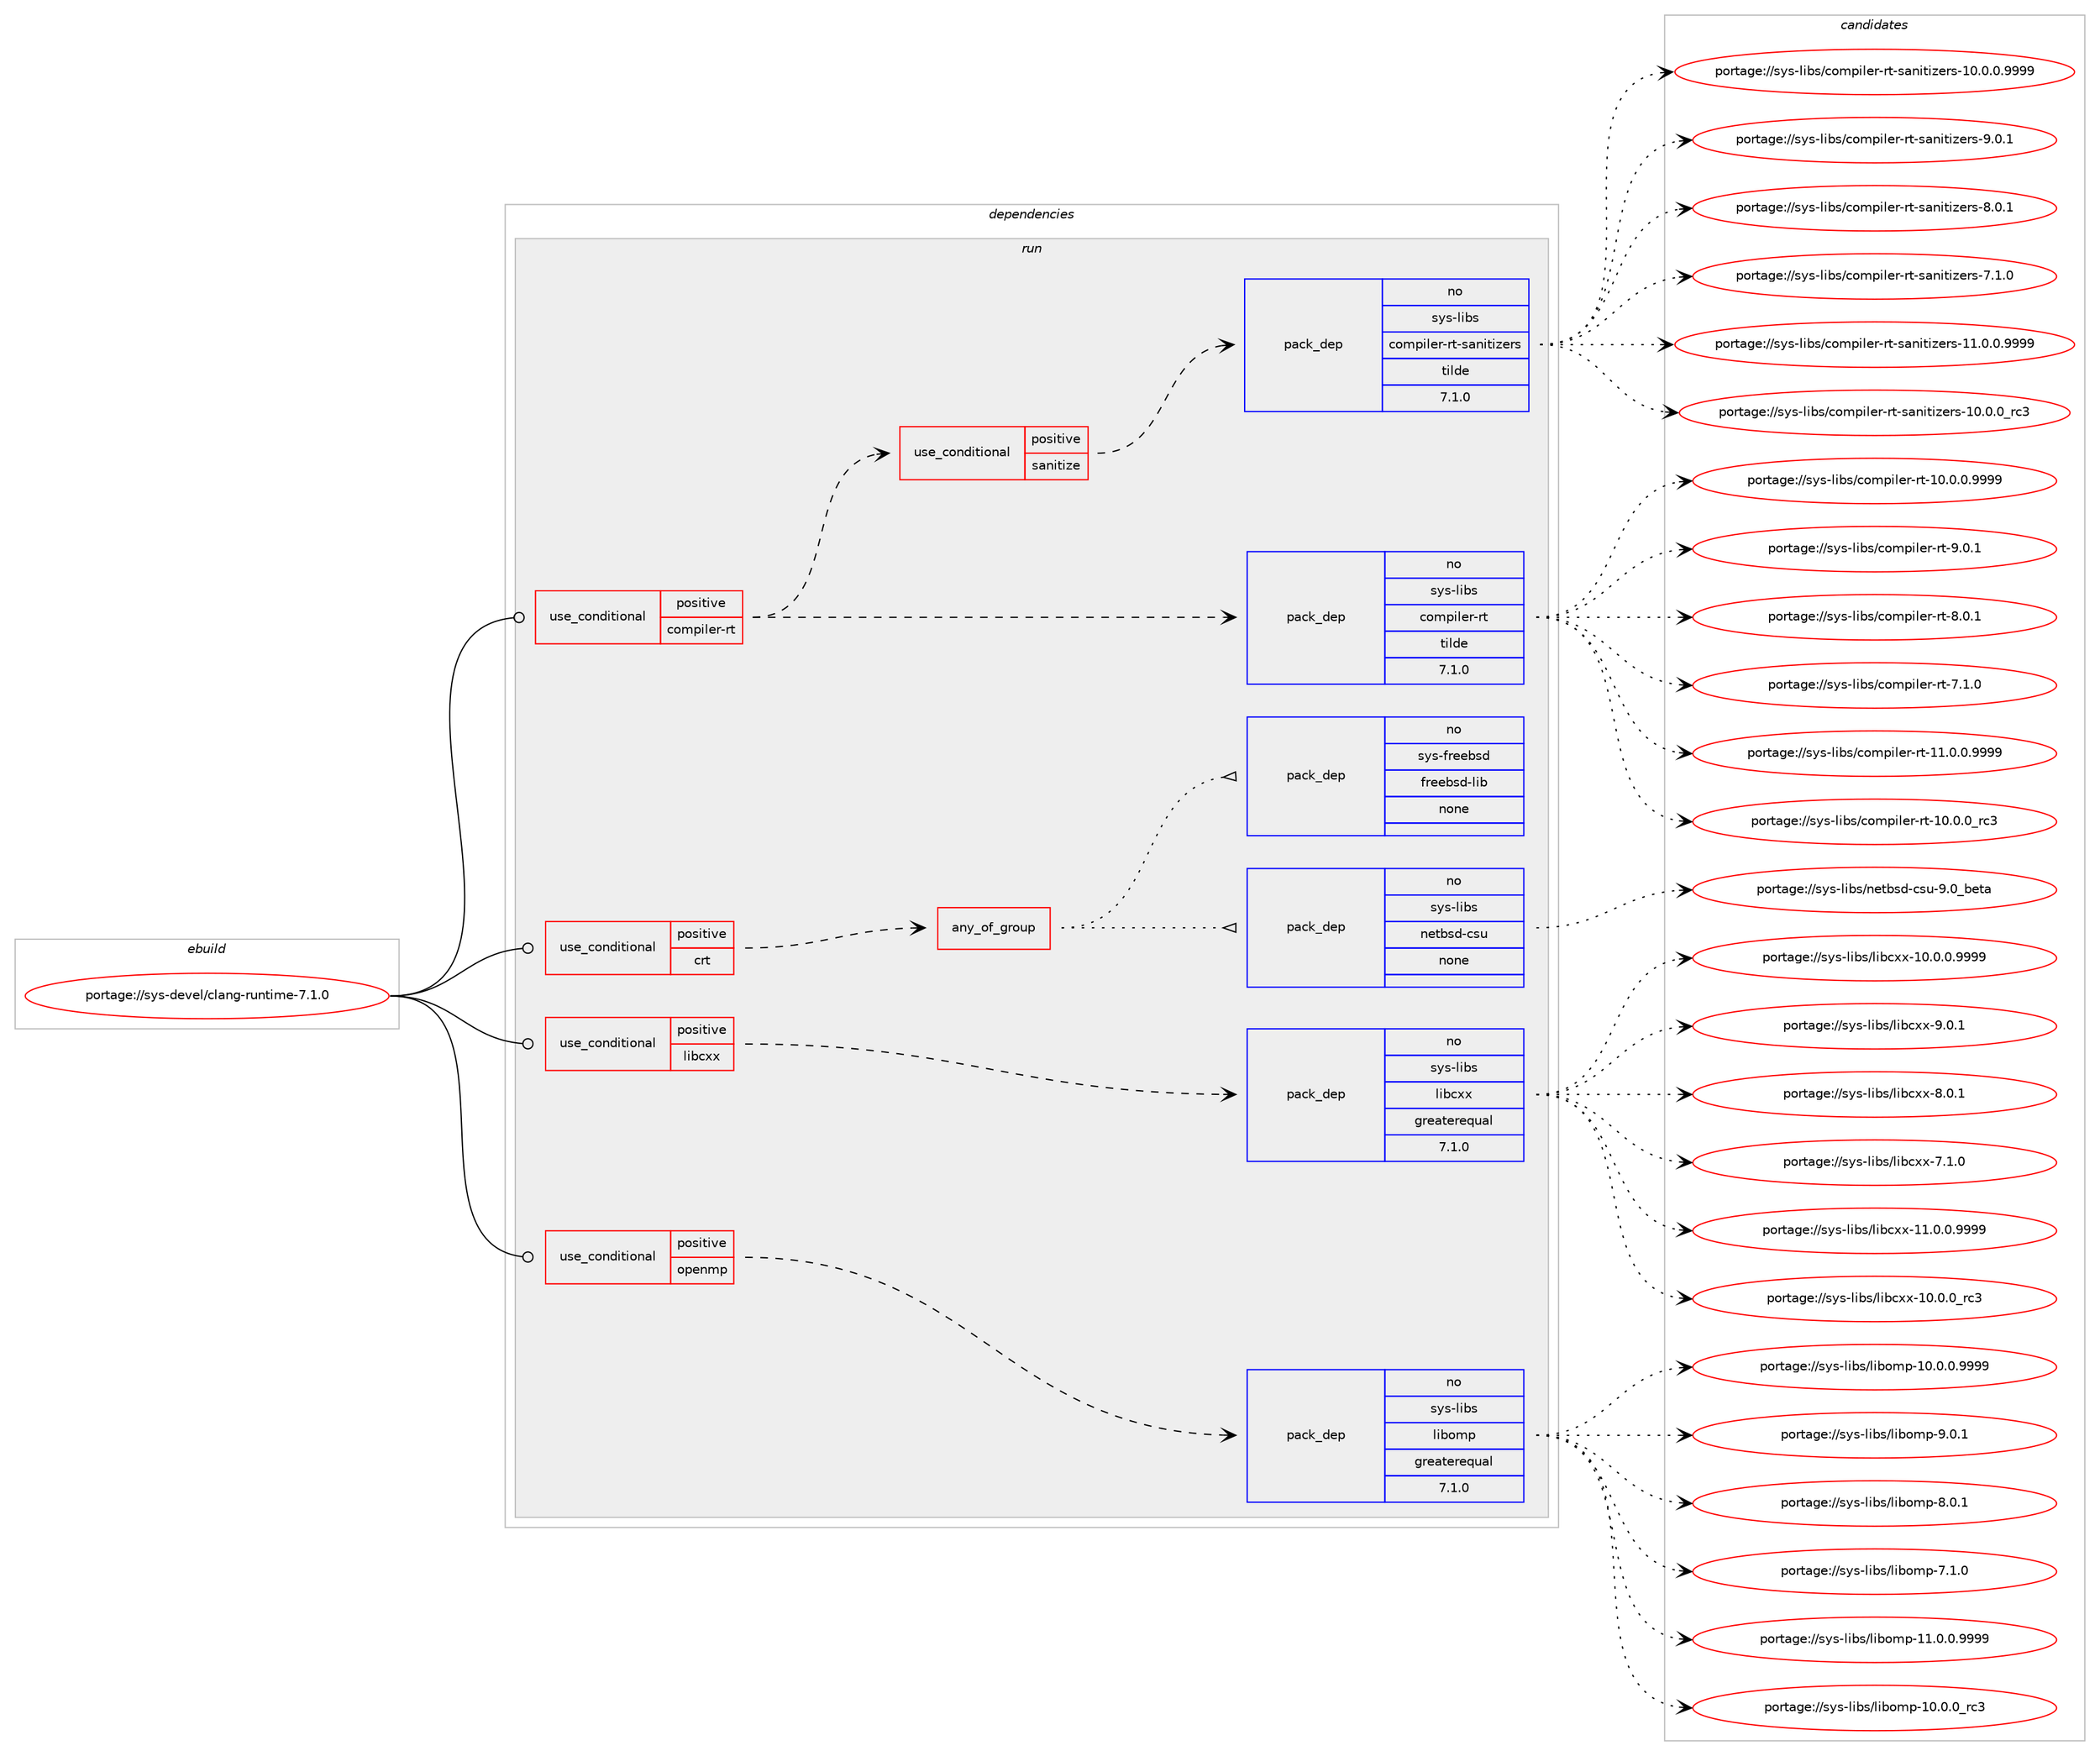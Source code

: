 digraph prolog {

# *************
# Graph options
# *************

newrank=true;
concentrate=true;
compound=true;
graph [rankdir=LR,fontname=Helvetica,fontsize=10,ranksep=1.5];#, ranksep=2.5, nodesep=0.2];
edge  [arrowhead=vee];
node  [fontname=Helvetica,fontsize=10];

# **********
# The ebuild
# **********

subgraph cluster_leftcol {
color=gray;
rank=same;
label=<<i>ebuild</i>>;
id [label="portage://sys-devel/clang-runtime-7.1.0", color=red, width=4, href="../sys-devel/clang-runtime-7.1.0.svg"];
}

# ****************
# The dependencies
# ****************

subgraph cluster_midcol {
color=gray;
label=<<i>dependencies</i>>;
subgraph cluster_compile {
fillcolor="#eeeeee";
style=filled;
label=<<i>compile</i>>;
}
subgraph cluster_compileandrun {
fillcolor="#eeeeee";
style=filled;
label=<<i>compile and run</i>>;
}
subgraph cluster_run {
fillcolor="#eeeeee";
style=filled;
label=<<i>run</i>>;
subgraph cond4282 {
dependency25561 [label=<<TABLE BORDER="0" CELLBORDER="1" CELLSPACING="0" CELLPADDING="4"><TR><TD ROWSPAN="3" CELLPADDING="10">use_conditional</TD></TR><TR><TD>positive</TD></TR><TR><TD>compiler-rt</TD></TR></TABLE>>, shape=none, color=red];
subgraph pack20641 {
dependency25562 [label=<<TABLE BORDER="0" CELLBORDER="1" CELLSPACING="0" CELLPADDING="4" WIDTH="220"><TR><TD ROWSPAN="6" CELLPADDING="30">pack_dep</TD></TR><TR><TD WIDTH="110">no</TD></TR><TR><TD>sys-libs</TD></TR><TR><TD>compiler-rt</TD></TR><TR><TD>tilde</TD></TR><TR><TD>7.1.0</TD></TR></TABLE>>, shape=none, color=blue];
}
dependency25561:e -> dependency25562:w [weight=20,style="dashed",arrowhead="vee"];
subgraph cond4283 {
dependency25563 [label=<<TABLE BORDER="0" CELLBORDER="1" CELLSPACING="0" CELLPADDING="4"><TR><TD ROWSPAN="3" CELLPADDING="10">use_conditional</TD></TR><TR><TD>positive</TD></TR><TR><TD>sanitize</TD></TR></TABLE>>, shape=none, color=red];
subgraph pack20642 {
dependency25564 [label=<<TABLE BORDER="0" CELLBORDER="1" CELLSPACING="0" CELLPADDING="4" WIDTH="220"><TR><TD ROWSPAN="6" CELLPADDING="30">pack_dep</TD></TR><TR><TD WIDTH="110">no</TD></TR><TR><TD>sys-libs</TD></TR><TR><TD>compiler-rt-sanitizers</TD></TR><TR><TD>tilde</TD></TR><TR><TD>7.1.0</TD></TR></TABLE>>, shape=none, color=blue];
}
dependency25563:e -> dependency25564:w [weight=20,style="dashed",arrowhead="vee"];
}
dependency25561:e -> dependency25563:w [weight=20,style="dashed",arrowhead="vee"];
}
id:e -> dependency25561:w [weight=20,style="solid",arrowhead="odot"];
subgraph cond4284 {
dependency25565 [label=<<TABLE BORDER="0" CELLBORDER="1" CELLSPACING="0" CELLPADDING="4"><TR><TD ROWSPAN="3" CELLPADDING="10">use_conditional</TD></TR><TR><TD>positive</TD></TR><TR><TD>crt</TD></TR></TABLE>>, shape=none, color=red];
subgraph any636 {
dependency25566 [label=<<TABLE BORDER="0" CELLBORDER="1" CELLSPACING="0" CELLPADDING="4"><TR><TD CELLPADDING="10">any_of_group</TD></TR></TABLE>>, shape=none, color=red];subgraph pack20643 {
dependency25567 [label=<<TABLE BORDER="0" CELLBORDER="1" CELLSPACING="0" CELLPADDING="4" WIDTH="220"><TR><TD ROWSPAN="6" CELLPADDING="30">pack_dep</TD></TR><TR><TD WIDTH="110">no</TD></TR><TR><TD>sys-libs</TD></TR><TR><TD>netbsd-csu</TD></TR><TR><TD>none</TD></TR><TR><TD></TD></TR></TABLE>>, shape=none, color=blue];
}
dependency25566:e -> dependency25567:w [weight=20,style="dotted",arrowhead="oinv"];
subgraph pack20644 {
dependency25568 [label=<<TABLE BORDER="0" CELLBORDER="1" CELLSPACING="0" CELLPADDING="4" WIDTH="220"><TR><TD ROWSPAN="6" CELLPADDING="30">pack_dep</TD></TR><TR><TD WIDTH="110">no</TD></TR><TR><TD>sys-freebsd</TD></TR><TR><TD>freebsd-lib</TD></TR><TR><TD>none</TD></TR><TR><TD></TD></TR></TABLE>>, shape=none, color=blue];
}
dependency25566:e -> dependency25568:w [weight=20,style="dotted",arrowhead="oinv"];
}
dependency25565:e -> dependency25566:w [weight=20,style="dashed",arrowhead="vee"];
}
id:e -> dependency25565:w [weight=20,style="solid",arrowhead="odot"];
subgraph cond4285 {
dependency25569 [label=<<TABLE BORDER="0" CELLBORDER="1" CELLSPACING="0" CELLPADDING="4"><TR><TD ROWSPAN="3" CELLPADDING="10">use_conditional</TD></TR><TR><TD>positive</TD></TR><TR><TD>libcxx</TD></TR></TABLE>>, shape=none, color=red];
subgraph pack20645 {
dependency25570 [label=<<TABLE BORDER="0" CELLBORDER="1" CELLSPACING="0" CELLPADDING="4" WIDTH="220"><TR><TD ROWSPAN="6" CELLPADDING="30">pack_dep</TD></TR><TR><TD WIDTH="110">no</TD></TR><TR><TD>sys-libs</TD></TR><TR><TD>libcxx</TD></TR><TR><TD>greaterequal</TD></TR><TR><TD>7.1.0</TD></TR></TABLE>>, shape=none, color=blue];
}
dependency25569:e -> dependency25570:w [weight=20,style="dashed",arrowhead="vee"];
}
id:e -> dependency25569:w [weight=20,style="solid",arrowhead="odot"];
subgraph cond4286 {
dependency25571 [label=<<TABLE BORDER="0" CELLBORDER="1" CELLSPACING="0" CELLPADDING="4"><TR><TD ROWSPAN="3" CELLPADDING="10">use_conditional</TD></TR><TR><TD>positive</TD></TR><TR><TD>openmp</TD></TR></TABLE>>, shape=none, color=red];
subgraph pack20646 {
dependency25572 [label=<<TABLE BORDER="0" CELLBORDER="1" CELLSPACING="0" CELLPADDING="4" WIDTH="220"><TR><TD ROWSPAN="6" CELLPADDING="30">pack_dep</TD></TR><TR><TD WIDTH="110">no</TD></TR><TR><TD>sys-libs</TD></TR><TR><TD>libomp</TD></TR><TR><TD>greaterequal</TD></TR><TR><TD>7.1.0</TD></TR></TABLE>>, shape=none, color=blue];
}
dependency25571:e -> dependency25572:w [weight=20,style="dashed",arrowhead="vee"];
}
id:e -> dependency25571:w [weight=20,style="solid",arrowhead="odot"];
}
}

# **************
# The candidates
# **************

subgraph cluster_choices {
rank=same;
color=gray;
label=<<i>candidates</i>>;

subgraph choice20641 {
color=black;
nodesep=1;
choice1151211154510810598115479911110911210510810111445114116455746484649 [label="portage://sys-libs/compiler-rt-9.0.1", color=red, width=4,href="../sys-libs/compiler-rt-9.0.1.svg"];
choice1151211154510810598115479911110911210510810111445114116455646484649 [label="portage://sys-libs/compiler-rt-8.0.1", color=red, width=4,href="../sys-libs/compiler-rt-8.0.1.svg"];
choice1151211154510810598115479911110911210510810111445114116455546494648 [label="portage://sys-libs/compiler-rt-7.1.0", color=red, width=4,href="../sys-libs/compiler-rt-7.1.0.svg"];
choice1151211154510810598115479911110911210510810111445114116454949464846484657575757 [label="portage://sys-libs/compiler-rt-11.0.0.9999", color=red, width=4,href="../sys-libs/compiler-rt-11.0.0.9999.svg"];
choice115121115451081059811547991111091121051081011144511411645494846484648951149951 [label="portage://sys-libs/compiler-rt-10.0.0_rc3", color=red, width=4,href="../sys-libs/compiler-rt-10.0.0_rc3.svg"];
choice1151211154510810598115479911110911210510810111445114116454948464846484657575757 [label="portage://sys-libs/compiler-rt-10.0.0.9999", color=red, width=4,href="../sys-libs/compiler-rt-10.0.0.9999.svg"];
dependency25562:e -> choice1151211154510810598115479911110911210510810111445114116455746484649:w [style=dotted,weight="100"];
dependency25562:e -> choice1151211154510810598115479911110911210510810111445114116455646484649:w [style=dotted,weight="100"];
dependency25562:e -> choice1151211154510810598115479911110911210510810111445114116455546494648:w [style=dotted,weight="100"];
dependency25562:e -> choice1151211154510810598115479911110911210510810111445114116454949464846484657575757:w [style=dotted,weight="100"];
dependency25562:e -> choice115121115451081059811547991111091121051081011144511411645494846484648951149951:w [style=dotted,weight="100"];
dependency25562:e -> choice1151211154510810598115479911110911210510810111445114116454948464846484657575757:w [style=dotted,weight="100"];
}
subgraph choice20642 {
color=black;
nodesep=1;
choice11512111545108105981154799111109112105108101114451141164511597110105116105122101114115455746484649 [label="portage://sys-libs/compiler-rt-sanitizers-9.0.1", color=red, width=4,href="../sys-libs/compiler-rt-sanitizers-9.0.1.svg"];
choice11512111545108105981154799111109112105108101114451141164511597110105116105122101114115455646484649 [label="portage://sys-libs/compiler-rt-sanitizers-8.0.1", color=red, width=4,href="../sys-libs/compiler-rt-sanitizers-8.0.1.svg"];
choice11512111545108105981154799111109112105108101114451141164511597110105116105122101114115455546494648 [label="portage://sys-libs/compiler-rt-sanitizers-7.1.0", color=red, width=4,href="../sys-libs/compiler-rt-sanitizers-7.1.0.svg"];
choice11512111545108105981154799111109112105108101114451141164511597110105116105122101114115454949464846484657575757 [label="portage://sys-libs/compiler-rt-sanitizers-11.0.0.9999", color=red, width=4,href="../sys-libs/compiler-rt-sanitizers-11.0.0.9999.svg"];
choice1151211154510810598115479911110911210510810111445114116451159711010511610512210111411545494846484648951149951 [label="portage://sys-libs/compiler-rt-sanitizers-10.0.0_rc3", color=red, width=4,href="../sys-libs/compiler-rt-sanitizers-10.0.0_rc3.svg"];
choice11512111545108105981154799111109112105108101114451141164511597110105116105122101114115454948464846484657575757 [label="portage://sys-libs/compiler-rt-sanitizers-10.0.0.9999", color=red, width=4,href="../sys-libs/compiler-rt-sanitizers-10.0.0.9999.svg"];
dependency25564:e -> choice11512111545108105981154799111109112105108101114451141164511597110105116105122101114115455746484649:w [style=dotted,weight="100"];
dependency25564:e -> choice11512111545108105981154799111109112105108101114451141164511597110105116105122101114115455646484649:w [style=dotted,weight="100"];
dependency25564:e -> choice11512111545108105981154799111109112105108101114451141164511597110105116105122101114115455546494648:w [style=dotted,weight="100"];
dependency25564:e -> choice11512111545108105981154799111109112105108101114451141164511597110105116105122101114115454949464846484657575757:w [style=dotted,weight="100"];
dependency25564:e -> choice1151211154510810598115479911110911210510810111445114116451159711010511610512210111411545494846484648951149951:w [style=dotted,weight="100"];
dependency25564:e -> choice11512111545108105981154799111109112105108101114451141164511597110105116105122101114115454948464846484657575757:w [style=dotted,weight="100"];
}
subgraph choice20643 {
color=black;
nodesep=1;
choice11512111545108105981154711010111698115100459911511745574648959810111697 [label="portage://sys-libs/netbsd-csu-9.0_beta", color=red, width=4,href="../sys-libs/netbsd-csu-9.0_beta.svg"];
dependency25567:e -> choice11512111545108105981154711010111698115100459911511745574648959810111697:w [style=dotted,weight="100"];
}
subgraph choice20644 {
color=black;
nodesep=1;
}
subgraph choice20645 {
color=black;
nodesep=1;
choice1151211154510810598115471081059899120120455746484649 [label="portage://sys-libs/libcxx-9.0.1", color=red, width=4,href="../sys-libs/libcxx-9.0.1.svg"];
choice1151211154510810598115471081059899120120455646484649 [label="portage://sys-libs/libcxx-8.0.1", color=red, width=4,href="../sys-libs/libcxx-8.0.1.svg"];
choice1151211154510810598115471081059899120120455546494648 [label="portage://sys-libs/libcxx-7.1.0", color=red, width=4,href="../sys-libs/libcxx-7.1.0.svg"];
choice1151211154510810598115471081059899120120454949464846484657575757 [label="portage://sys-libs/libcxx-11.0.0.9999", color=red, width=4,href="../sys-libs/libcxx-11.0.0.9999.svg"];
choice115121115451081059811547108105989912012045494846484648951149951 [label="portage://sys-libs/libcxx-10.0.0_rc3", color=red, width=4,href="../sys-libs/libcxx-10.0.0_rc3.svg"];
choice1151211154510810598115471081059899120120454948464846484657575757 [label="portage://sys-libs/libcxx-10.0.0.9999", color=red, width=4,href="../sys-libs/libcxx-10.0.0.9999.svg"];
dependency25570:e -> choice1151211154510810598115471081059899120120455746484649:w [style=dotted,weight="100"];
dependency25570:e -> choice1151211154510810598115471081059899120120455646484649:w [style=dotted,weight="100"];
dependency25570:e -> choice1151211154510810598115471081059899120120455546494648:w [style=dotted,weight="100"];
dependency25570:e -> choice1151211154510810598115471081059899120120454949464846484657575757:w [style=dotted,weight="100"];
dependency25570:e -> choice115121115451081059811547108105989912012045494846484648951149951:w [style=dotted,weight="100"];
dependency25570:e -> choice1151211154510810598115471081059899120120454948464846484657575757:w [style=dotted,weight="100"];
}
subgraph choice20646 {
color=black;
nodesep=1;
choice11512111545108105981154710810598111109112455746484649 [label="portage://sys-libs/libomp-9.0.1", color=red, width=4,href="../sys-libs/libomp-9.0.1.svg"];
choice11512111545108105981154710810598111109112455646484649 [label="portage://sys-libs/libomp-8.0.1", color=red, width=4,href="../sys-libs/libomp-8.0.1.svg"];
choice11512111545108105981154710810598111109112455546494648 [label="portage://sys-libs/libomp-7.1.0", color=red, width=4,href="../sys-libs/libomp-7.1.0.svg"];
choice11512111545108105981154710810598111109112454949464846484657575757 [label="portage://sys-libs/libomp-11.0.0.9999", color=red, width=4,href="../sys-libs/libomp-11.0.0.9999.svg"];
choice1151211154510810598115471081059811110911245494846484648951149951 [label="portage://sys-libs/libomp-10.0.0_rc3", color=red, width=4,href="../sys-libs/libomp-10.0.0_rc3.svg"];
choice11512111545108105981154710810598111109112454948464846484657575757 [label="portage://sys-libs/libomp-10.0.0.9999", color=red, width=4,href="../sys-libs/libomp-10.0.0.9999.svg"];
dependency25572:e -> choice11512111545108105981154710810598111109112455746484649:w [style=dotted,weight="100"];
dependency25572:e -> choice11512111545108105981154710810598111109112455646484649:w [style=dotted,weight="100"];
dependency25572:e -> choice11512111545108105981154710810598111109112455546494648:w [style=dotted,weight="100"];
dependency25572:e -> choice11512111545108105981154710810598111109112454949464846484657575757:w [style=dotted,weight="100"];
dependency25572:e -> choice1151211154510810598115471081059811110911245494846484648951149951:w [style=dotted,weight="100"];
dependency25572:e -> choice11512111545108105981154710810598111109112454948464846484657575757:w [style=dotted,weight="100"];
}
}

}
